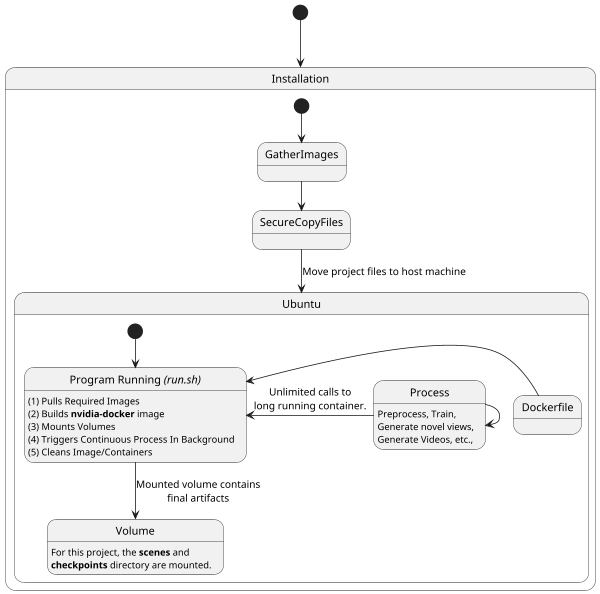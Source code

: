 @startuml
scale 600 width
[*] --> Installation

state Installation {
  [*] --> GatherImages
  GatherImages --> SecureCopyFiles
  SecureCopyFiles --> Ubuntu : Move project files to host machine
}

state Ubuntu {

  state "Program Running <i>(run.sh)</i>" as RUN
  RUN : (1) Pulls Required Images\n(2) Builds <b>nvidia-docker</b> image\n(3) Mounts Volumes\n(4) Triggers Continuous Process In Background\n(5) Cleans Image/Containers
  [*] --> RUN
  RUN <-- Dockerfile
  state "Process" as P
  P : Preprocess, Train,\nGenerate novel views,\nGenerate Videos, etc.,
  RUN <-- P : Unlimited calls to\nlong running container.
  P --> P
  state "Volume" as V
  V : For this project, the <b>scenes</b> and\n<b>checkpoints</b> directory are mounted.
  RUN --> V : Mounted volume contains\nfinal artifacts
}
@enduml